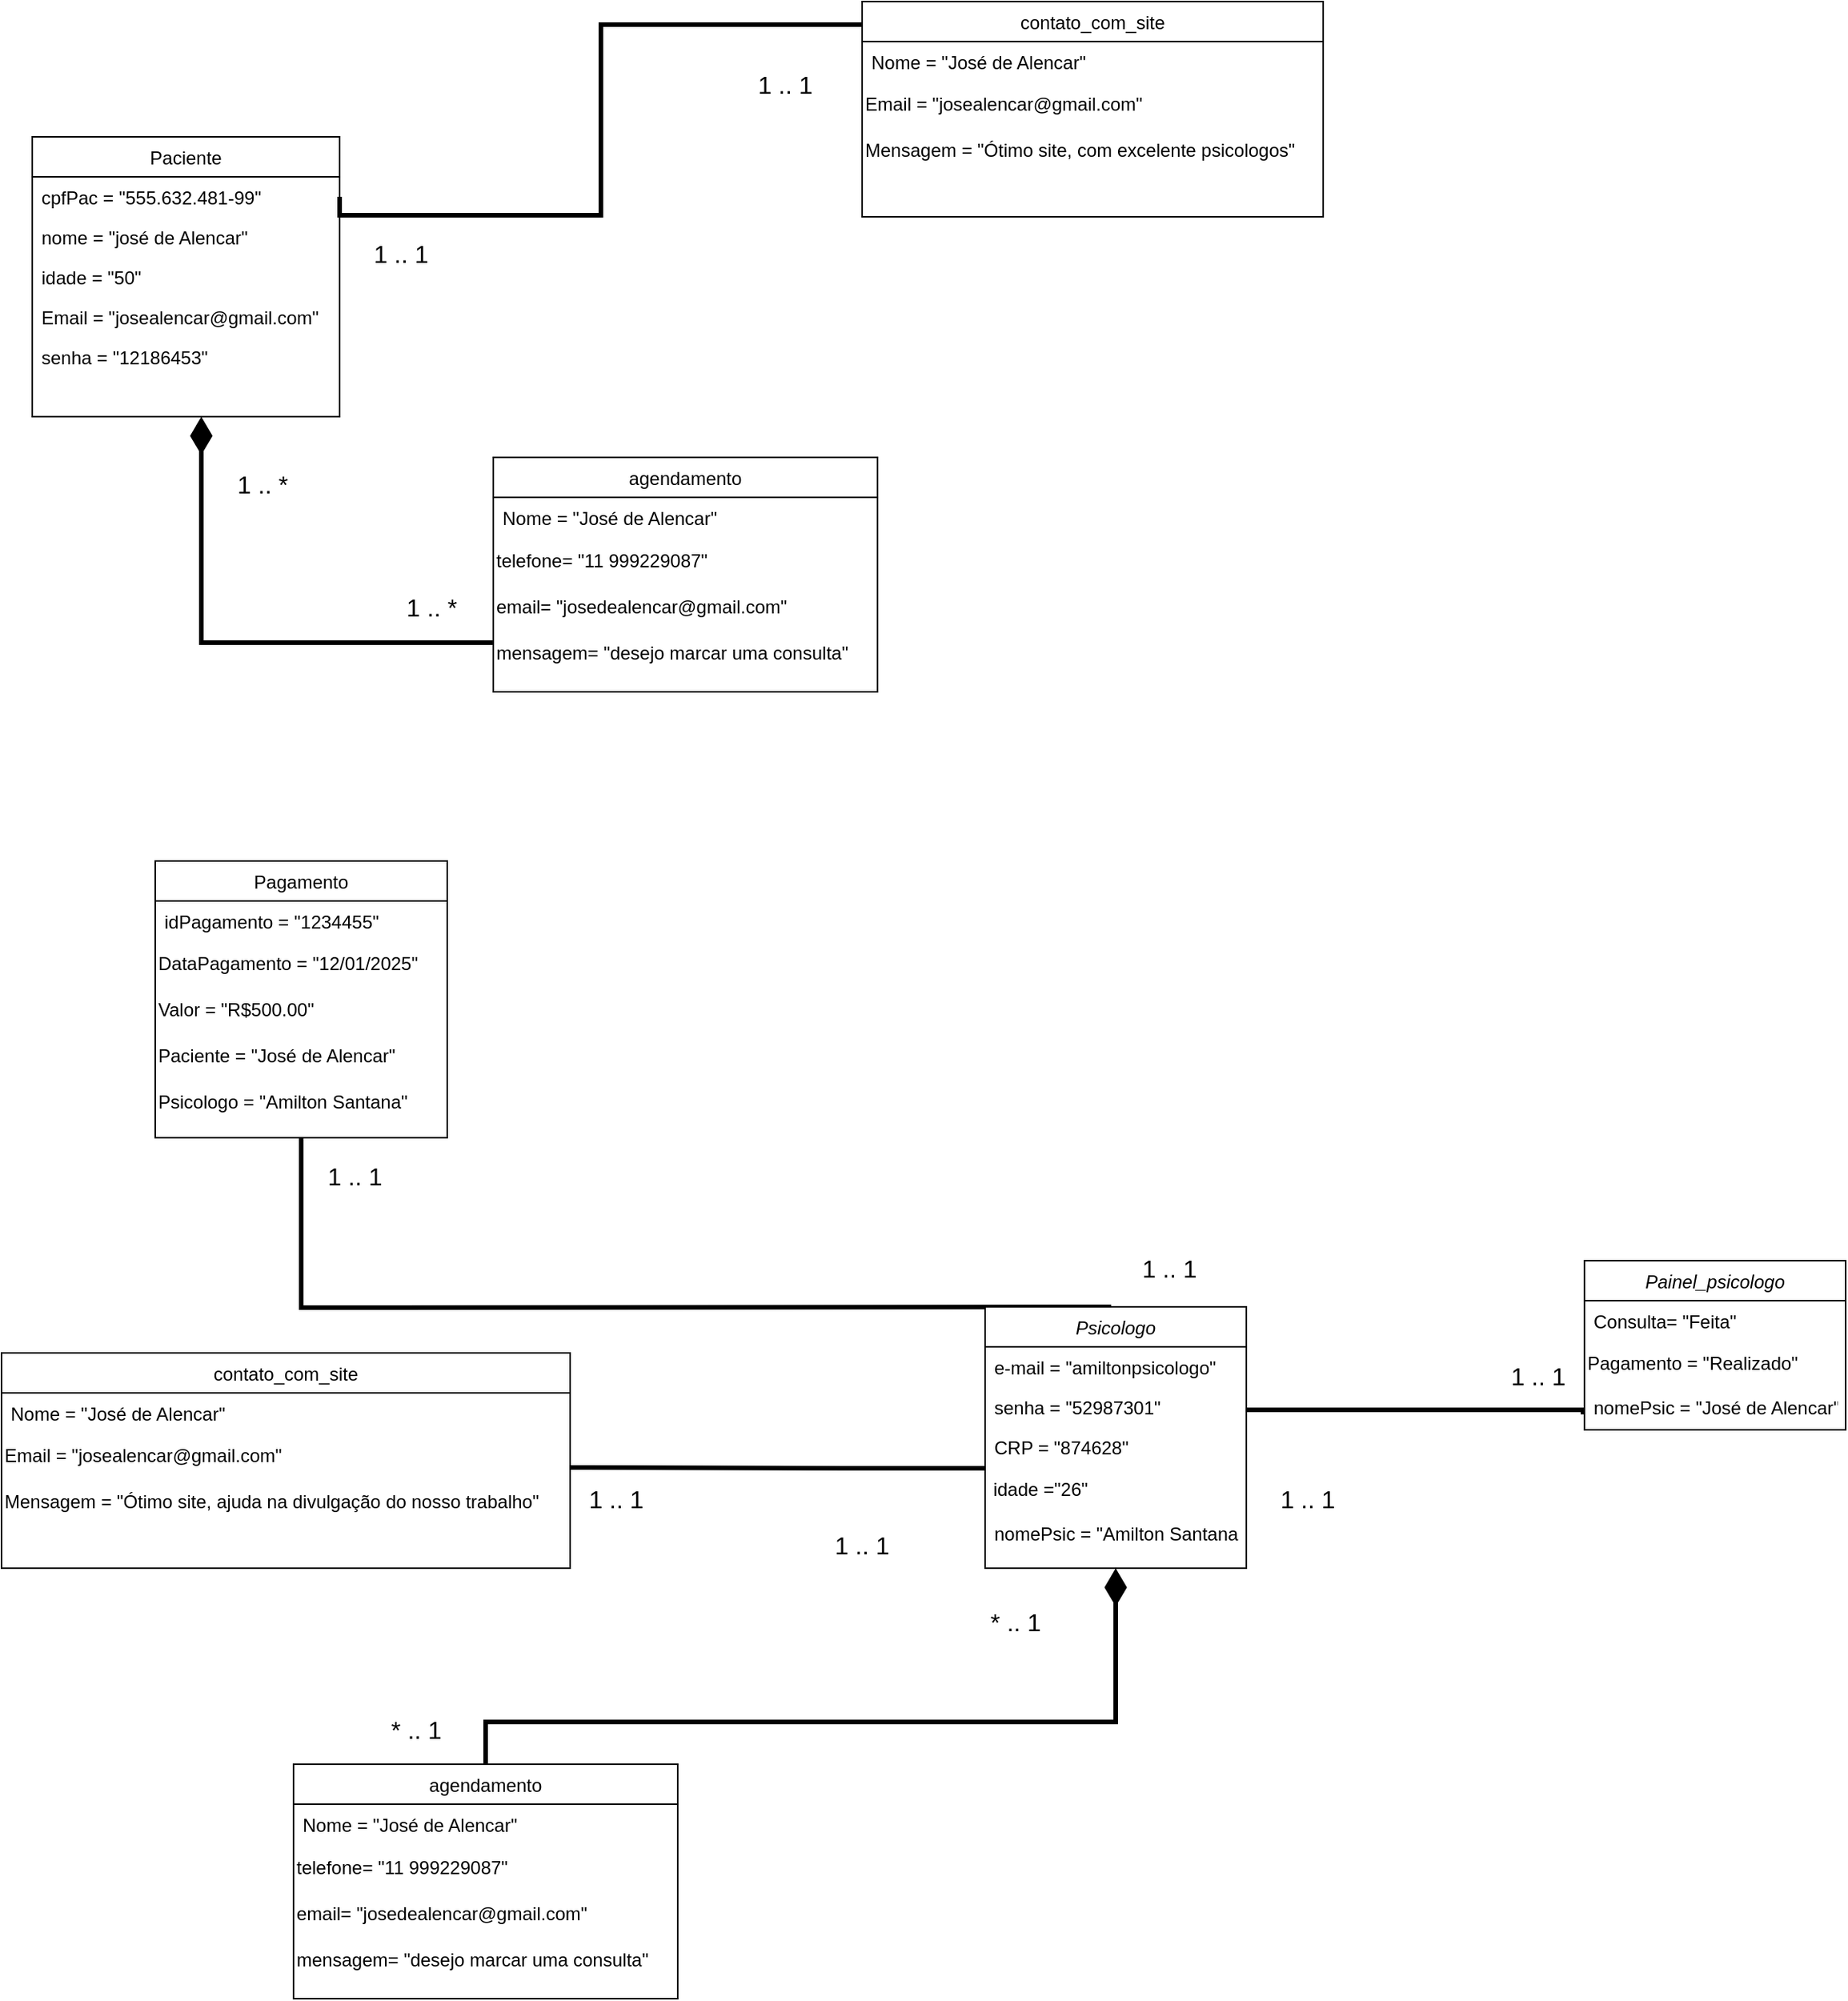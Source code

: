 <mxfile version="24.4.9" type="github">
  <diagram id="C5RBs43oDa-KdzZeNtuy" name="Page-1">
    <mxGraphModel dx="3027" dy="2349" grid="1" gridSize="10" guides="1" tooltips="1" connect="1" arrows="1" fold="1" page="1" pageScale="1" pageWidth="827" pageHeight="1169" math="0" shadow="0">
      <root>
        <mxCell id="WIyWlLk6GJQsqaUBKTNV-0" />
        <mxCell id="WIyWlLk6GJQsqaUBKTNV-1" parent="WIyWlLk6GJQsqaUBKTNV-0" />
        <mxCell id="sao1SYYCnSTZvyZAOk9Y-1" style="edgeStyle=orthogonalEdgeStyle;rounded=0;orthogonalLoop=1;jettySize=auto;html=1;entryX=0.5;entryY=1;entryDx=0;entryDy=0;endArrow=none;endFill=0;strokeWidth=3;" parent="WIyWlLk6GJQsqaUBKTNV-1" target="QvGPnKHI2OlzJQcAXHP5-4" edge="1">
          <mxGeometry relative="1" as="geometry">
            <mxPoint x="402.077" y="820" as="sourcePoint" />
          </mxGeometry>
        </mxCell>
        <mxCell id="950R4n9kMMYiP3tE7jDK-133" style="edgeStyle=orthogonalEdgeStyle;rounded=0;orthogonalLoop=1;jettySize=auto;html=1;strokeWidth=3;endArrow=none;endFill=0;startArrow=diamondThin;startFill=1;startSize=16;" parent="WIyWlLk6GJQsqaUBKTNV-1" source="zkfFHV4jXpPFQw0GAbJ--0" edge="1">
          <mxGeometry relative="1" as="geometry">
            <Array as="points">
              <mxPoint x="405" y="1090" />
              <mxPoint x="-5" y="1090" />
            </Array>
            <mxPoint x="-5" y="1117.5" as="targetPoint" />
          </mxGeometry>
        </mxCell>
        <mxCell id="950R4n9kMMYiP3tE7jDK-135" style="edgeStyle=orthogonalEdgeStyle;rounded=0;orthogonalLoop=1;jettySize=auto;html=1;entryX=1;entryY=0.75;entryDx=0;entryDy=0;endArrow=none;endFill=0;strokeWidth=3;startSize=16;" parent="WIyWlLk6GJQsqaUBKTNV-1" source="zkfFHV4jXpPFQw0GAbJ--0" target="950R4n9kMMYiP3tE7jDK-130" edge="1">
          <mxGeometry relative="1" as="geometry">
            <Array as="points">
              <mxPoint x="230" y="925" />
              <mxPoint x="230" y="925" />
            </Array>
          </mxGeometry>
        </mxCell>
        <mxCell id="zkfFHV4jXpPFQw0GAbJ--0" value="Psicologo" style="swimlane;fontStyle=2;align=center;verticalAlign=top;childLayout=stackLayout;horizontal=1;startSize=26;horizontalStack=0;resizeParent=1;resizeLast=0;collapsible=1;marginBottom=0;rounded=0;shadow=0;strokeWidth=1;" parent="WIyWlLk6GJQsqaUBKTNV-1" vertex="1">
          <mxGeometry x="320" y="820" width="170" height="170" as="geometry">
            <mxRectangle x="230" y="140" width="160" height="26" as="alternateBounds" />
          </mxGeometry>
        </mxCell>
        <mxCell id="zkfFHV4jXpPFQw0GAbJ--2" value="e-mail = &quot;amiltonpsicologo&quot;&#xa;" style="text;align=left;verticalAlign=top;spacingLeft=4;spacingRight=4;overflow=hidden;rotatable=0;points=[[0,0.5],[1,0.5]];portConstraint=eastwest;rounded=0;shadow=0;html=0;" parent="zkfFHV4jXpPFQw0GAbJ--0" vertex="1">
          <mxGeometry y="26" width="170" height="26" as="geometry" />
        </mxCell>
        <mxCell id="zkfFHV4jXpPFQw0GAbJ--3" value="senha = &quot;52987301&quot;" style="text;align=left;verticalAlign=top;spacingLeft=4;spacingRight=4;overflow=hidden;rotatable=0;points=[[0,0.5],[1,0.5]];portConstraint=eastwest;rounded=0;shadow=0;html=0;" parent="zkfFHV4jXpPFQw0GAbJ--0" vertex="1">
          <mxGeometry y="52" width="170" height="26" as="geometry" />
        </mxCell>
        <mxCell id="zkfFHV4jXpPFQw0GAbJ--5" value="CRP = &quot;874628&quot;" style="text;align=left;verticalAlign=top;spacingLeft=4;spacingRight=4;overflow=hidden;rotatable=0;points=[[0,0.5],[1,0.5]];portConstraint=eastwest;" parent="zkfFHV4jXpPFQw0GAbJ--0" vertex="1">
          <mxGeometry y="78" width="170" height="26" as="geometry" />
        </mxCell>
        <mxCell id="8egWWHLPjSnP0qdHddwJ-0" value="&amp;nbsp;idade =&quot;26&quot;" style="text;html=1;align=left;verticalAlign=middle;resizable=0;points=[];autosize=1;strokeColor=none;fillColor=none;" parent="zkfFHV4jXpPFQw0GAbJ--0" vertex="1">
          <mxGeometry y="104" width="170" height="30" as="geometry" />
        </mxCell>
        <mxCell id="zkfFHV4jXpPFQw0GAbJ--1" value="nomePsic = &quot;Amilton Santana&quot;" style="text;align=left;verticalAlign=top;spacingLeft=4;spacingRight=4;overflow=hidden;rotatable=0;points=[[0,0.5],[1,0.5]];portConstraint=eastwest;" parent="zkfFHV4jXpPFQw0GAbJ--0" vertex="1">
          <mxGeometry y="134" width="170" height="26" as="geometry" />
        </mxCell>
        <mxCell id="zkfFHV4jXpPFQw0GAbJ--17" value="Paciente" style="swimlane;fontStyle=0;align=center;verticalAlign=top;childLayout=stackLayout;horizontal=1;startSize=26;horizontalStack=0;resizeParent=1;resizeLast=0;collapsible=1;marginBottom=0;rounded=0;shadow=0;strokeWidth=1;" parent="WIyWlLk6GJQsqaUBKTNV-1" vertex="1">
          <mxGeometry x="-300" y="59" width="200" height="182" as="geometry">
            <mxRectangle x="550" y="140" width="160" height="26" as="alternateBounds" />
          </mxGeometry>
        </mxCell>
        <mxCell id="zkfFHV4jXpPFQw0GAbJ--18" value="cpfPac = &quot;555.632.481-99&quot;" style="text;align=left;verticalAlign=top;spacingLeft=4;spacingRight=4;overflow=hidden;rotatable=0;points=[[0,0.5],[1,0.5]];portConstraint=eastwest;" parent="zkfFHV4jXpPFQw0GAbJ--17" vertex="1">
          <mxGeometry y="26" width="200" height="26" as="geometry" />
        </mxCell>
        <mxCell id="zkfFHV4jXpPFQw0GAbJ--20" value="nome = &quot;josé de Alencar&quot;" style="text;align=left;verticalAlign=top;spacingLeft=4;spacingRight=4;overflow=hidden;rotatable=0;points=[[0,0.5],[1,0.5]];portConstraint=eastwest;rounded=0;shadow=0;html=0;" parent="zkfFHV4jXpPFQw0GAbJ--17" vertex="1">
          <mxGeometry y="52" width="200" height="26" as="geometry" />
        </mxCell>
        <mxCell id="zkfFHV4jXpPFQw0GAbJ--21" value="idade = &quot;50&quot;" style="text;align=left;verticalAlign=top;spacingLeft=4;spacingRight=4;overflow=hidden;rotatable=0;points=[[0,0.5],[1,0.5]];portConstraint=eastwest;rounded=0;shadow=0;html=0;" parent="zkfFHV4jXpPFQw0GAbJ--17" vertex="1">
          <mxGeometry y="78" width="200" height="26" as="geometry" />
        </mxCell>
        <mxCell id="zkfFHV4jXpPFQw0GAbJ--22" value="Email = &quot;josealencar@gmail.com&quot;" style="text;align=left;verticalAlign=top;spacingLeft=4;spacingRight=4;overflow=hidden;rotatable=0;points=[[0,0.5],[1,0.5]];portConstraint=eastwest;rounded=0;shadow=0;html=0;" parent="zkfFHV4jXpPFQw0GAbJ--17" vertex="1">
          <mxGeometry y="104" width="200" height="26" as="geometry" />
        </mxCell>
        <mxCell id="zkfFHV4jXpPFQw0GAbJ--24" value="senha = &quot;12186453&quot;" style="text;align=left;verticalAlign=top;spacingLeft=4;spacingRight=4;overflow=hidden;rotatable=0;points=[[0,0.5],[1,0.5]];portConstraint=eastwest;" parent="zkfFHV4jXpPFQw0GAbJ--17" vertex="1">
          <mxGeometry y="130" width="200" height="26" as="geometry" />
        </mxCell>
        <mxCell id="QvGPnKHI2OlzJQcAXHP5-4" value="Pagamento" style="swimlane;fontStyle=0;align=center;verticalAlign=top;childLayout=stackLayout;horizontal=1;startSize=26;horizontalStack=0;resizeParent=1;resizeLast=0;collapsible=1;marginBottom=0;rounded=0;shadow=0;strokeWidth=1;" parent="WIyWlLk6GJQsqaUBKTNV-1" vertex="1">
          <mxGeometry x="-220" y="530" width="190" height="180" as="geometry">
            <mxRectangle x="340" y="380" width="170" height="26" as="alternateBounds" />
          </mxGeometry>
        </mxCell>
        <mxCell id="QvGPnKHI2OlzJQcAXHP5-5" value="idPagamento = &quot;1234455&quot;" style="text;align=left;verticalAlign=top;spacingLeft=4;spacingRight=4;overflow=hidden;rotatable=0;points=[[0,0.5],[1,0.5]];portConstraint=eastwest;" parent="QvGPnKHI2OlzJQcAXHP5-4" vertex="1">
          <mxGeometry y="26" width="190" height="26" as="geometry" />
        </mxCell>
        <mxCell id="n3AGkGt4mHbZdtDVJLRi-11" value="DataPagamento = &quot;12/01/2025&quot;" style="text;html=1;align=left;verticalAlign=middle;resizable=0;points=[];autosize=1;strokeColor=none;fillColor=none;" parent="QvGPnKHI2OlzJQcAXHP5-4" vertex="1">
          <mxGeometry y="52" width="190" height="30" as="geometry" />
        </mxCell>
        <mxCell id="n3AGkGt4mHbZdtDVJLRi-10" value="Valor = &quot;R$500.00&quot;" style="text;html=1;align=left;verticalAlign=middle;resizable=0;points=[];autosize=1;strokeColor=none;fillColor=none;" parent="QvGPnKHI2OlzJQcAXHP5-4" vertex="1">
          <mxGeometry y="82" width="190" height="30" as="geometry" />
        </mxCell>
        <mxCell id="n3AGkGt4mHbZdtDVJLRi-12" value="Paciente = &quot;José de Alencar&quot;" style="text;html=1;align=left;verticalAlign=middle;resizable=0;points=[];autosize=1;strokeColor=none;fillColor=none;" parent="QvGPnKHI2OlzJQcAXHP5-4" vertex="1">
          <mxGeometry y="112" width="190" height="30" as="geometry" />
        </mxCell>
        <mxCell id="n3AGkGt4mHbZdtDVJLRi-13" value="Psicologo = &quot;Amilton Santana&quot;" style="text;html=1;align=left;verticalAlign=middle;resizable=0;points=[];autosize=1;strokeColor=none;fillColor=none;" parent="QvGPnKHI2OlzJQcAXHP5-4" vertex="1">
          <mxGeometry y="142" width="190" height="30" as="geometry" />
        </mxCell>
        <mxCell id="QvGPnKHI2OlzJQcAXHP5-7" value="agendamento" style="swimlane;fontStyle=0;align=center;verticalAlign=top;childLayout=stackLayout;horizontal=1;startSize=26;horizontalStack=0;resizeParent=1;resizeLast=0;collapsible=1;marginBottom=0;rounded=0;shadow=0;strokeWidth=1;" parent="WIyWlLk6GJQsqaUBKTNV-1" vertex="1">
          <mxGeometry y="267.5" width="250" height="152.5" as="geometry">
            <mxRectangle x="340" y="380" width="170" height="26" as="alternateBounds" />
          </mxGeometry>
        </mxCell>
        <mxCell id="QvGPnKHI2OlzJQcAXHP5-8" value="Nome = &quot;José de Alencar&quot;&#xa;&#xa;&#xa;&#xa;&#xa;&#xa;&#xa;&#xa;&#xa;&#xa;&#xa;" style="text;align=left;verticalAlign=top;spacingLeft=4;spacingRight=4;overflow=hidden;rotatable=0;points=[[0,0.5],[1,0.5]];portConstraint=eastwest;" parent="QvGPnKHI2OlzJQcAXHP5-7" vertex="1">
          <mxGeometry y="26" width="250" height="26" as="geometry" />
        </mxCell>
        <mxCell id="n3AGkGt4mHbZdtDVJLRi-15" value="telefone= &quot;11 999229087&quot;" style="text;html=1;align=left;verticalAlign=middle;resizable=0;points=[];autosize=1;strokeColor=none;fillColor=none;" parent="QvGPnKHI2OlzJQcAXHP5-7" vertex="1">
          <mxGeometry y="52" width="250" height="30" as="geometry" />
        </mxCell>
        <mxCell id="n3AGkGt4mHbZdtDVJLRi-16" value="email= &quot;josedealencar@gmail.com&quot;" style="text;html=1;align=left;verticalAlign=middle;resizable=0;points=[];autosize=1;strokeColor=none;fillColor=none;" parent="QvGPnKHI2OlzJQcAXHP5-7" vertex="1">
          <mxGeometry y="82" width="250" height="30" as="geometry" />
        </mxCell>
        <mxCell id="n3AGkGt4mHbZdtDVJLRi-17" value="mensagem= &quot;desejo marcar uma consulta&quot;" style="text;html=1;align=left;verticalAlign=middle;resizable=0;points=[];autosize=1;strokeColor=none;fillColor=none;" parent="QvGPnKHI2OlzJQcAXHP5-7" vertex="1">
          <mxGeometry y="112" width="250" height="30" as="geometry" />
        </mxCell>
        <mxCell id="n3AGkGt4mHbZdtDVJLRi-33" value="contato_com_site" style="swimlane;fontStyle=0;align=center;verticalAlign=top;childLayout=stackLayout;horizontal=1;startSize=26;horizontalStack=0;resizeParent=1;resizeLast=0;collapsible=1;marginBottom=0;rounded=0;shadow=0;strokeWidth=1;" parent="WIyWlLk6GJQsqaUBKTNV-1" vertex="1">
          <mxGeometry x="240" y="-29" width="300" height="140" as="geometry">
            <mxRectangle x="340" y="380" width="170" height="26" as="alternateBounds" />
          </mxGeometry>
        </mxCell>
        <mxCell id="n3AGkGt4mHbZdtDVJLRi-34" value="Nome = &quot;José de Alencar&quot;" style="text;align=left;verticalAlign=top;spacingLeft=4;spacingRight=4;overflow=hidden;rotatable=0;points=[[0,0.5],[1,0.5]];portConstraint=eastwest;" parent="n3AGkGt4mHbZdtDVJLRi-33" vertex="1">
          <mxGeometry y="26" width="300" height="26" as="geometry" />
        </mxCell>
        <mxCell id="n3AGkGt4mHbZdtDVJLRi-35" value="Email&amp;nbsp;= &quot;josealencar@gmail.com&quot;" style="text;html=1;align=left;verticalAlign=middle;whiteSpace=wrap;rounded=0;" parent="n3AGkGt4mHbZdtDVJLRi-33" vertex="1">
          <mxGeometry y="52" width="300" height="30" as="geometry" />
        </mxCell>
        <mxCell id="n3AGkGt4mHbZdtDVJLRi-36" value="Mensagem = &quot;Ótimo site, com excelente psicologos&quot;" style="text;html=1;align=left;verticalAlign=middle;resizable=0;points=[];autosize=1;strokeColor=none;fillColor=none;" parent="n3AGkGt4mHbZdtDVJLRi-33" vertex="1">
          <mxGeometry y="82" width="300" height="30" as="geometry" />
        </mxCell>
        <mxCell id="pq3FlgAk9hNm56zek5nH-3" style="edgeStyle=orthogonalEdgeStyle;rounded=0;orthogonalLoop=1;jettySize=auto;html=1;endArrow=none;endFill=0;strokeWidth=3;startArrow=diamondThin;startFill=1;startSize=16;" parent="WIyWlLk6GJQsqaUBKTNV-1" source="zkfFHV4jXpPFQw0GAbJ--17" target="QvGPnKHI2OlzJQcAXHP5-7" edge="1">
          <mxGeometry relative="1" as="geometry">
            <Array as="points">
              <mxPoint x="-190" y="388" />
            </Array>
          </mxGeometry>
        </mxCell>
        <mxCell id="pq3FlgAk9hNm56zek5nH-11" style="edgeStyle=orthogonalEdgeStyle;rounded=0;orthogonalLoop=1;jettySize=auto;html=1;entryX=0;entryY=0.114;entryDx=0;entryDy=0;entryPerimeter=0;endArrow=none;endFill=0;strokeWidth=3;exitX=1;exitY=0.5;exitDx=0;exitDy=0;" parent="WIyWlLk6GJQsqaUBKTNV-1" source="zkfFHV4jXpPFQw0GAbJ--18" target="n3AGkGt4mHbZdtDVJLRi-33" edge="1">
          <mxGeometry relative="1" as="geometry">
            <mxPoint x="-90" y="40" as="sourcePoint" />
            <Array as="points">
              <mxPoint x="-100" y="110" />
              <mxPoint x="70" y="110" />
              <mxPoint x="70" y="-14" />
            </Array>
          </mxGeometry>
        </mxCell>
        <mxCell id="950R4n9kMMYiP3tE7jDK-1" value="&lt;font style=&quot;font-size: 16px;&quot;&gt;1 .. 1&lt;/font&gt;" style="text;html=1;align=center;verticalAlign=middle;whiteSpace=wrap;rounded=0;strokeWidth=6;" parent="WIyWlLk6GJQsqaUBKTNV-1" vertex="1">
          <mxGeometry x="410" y="780" width="60" height="30" as="geometry" />
        </mxCell>
        <mxCell id="950R4n9kMMYiP3tE7jDK-10" value="&lt;font style=&quot;font-size: 16px;&quot;&gt;1 .. 1&lt;/font&gt;" style="text;html=1;align=center;verticalAlign=middle;whiteSpace=wrap;rounded=0;strokeWidth=6;" parent="WIyWlLk6GJQsqaUBKTNV-1" vertex="1">
          <mxGeometry x="-90" y="110" width="60" height="50" as="geometry" />
        </mxCell>
        <mxCell id="950R4n9kMMYiP3tE7jDK-11" value="&lt;font style=&quot;font-size: 16px;&quot;&gt;1 .. 1&lt;/font&gt;" style="text;html=1;align=center;verticalAlign=middle;whiteSpace=wrap;rounded=0;strokeWidth=6;" parent="WIyWlLk6GJQsqaUBKTNV-1" vertex="1">
          <mxGeometry x="160" width="60" height="50" as="geometry" />
        </mxCell>
        <mxCell id="950R4n9kMMYiP3tE7jDK-12" value="&lt;font style=&quot;font-size: 16px;&quot;&gt;1 .. *&lt;/font&gt;" style="text;html=1;align=center;verticalAlign=middle;whiteSpace=wrap;rounded=0;strokeWidth=6;" parent="WIyWlLk6GJQsqaUBKTNV-1" vertex="1">
          <mxGeometry x="-180" y="260" width="60" height="50" as="geometry" />
        </mxCell>
        <mxCell id="950R4n9kMMYiP3tE7jDK-13" value="&lt;font style=&quot;font-size: 16px;&quot;&gt;1 .. *&lt;/font&gt;" style="text;html=1;align=center;verticalAlign=middle;whiteSpace=wrap;rounded=0;strokeWidth=6;" parent="WIyWlLk6GJQsqaUBKTNV-1" vertex="1">
          <mxGeometry x="-70" y="340" width="60" height="50" as="geometry" />
        </mxCell>
        <mxCell id="950R4n9kMMYiP3tE7jDK-15" value="&lt;font style=&quot;font-size: 16px;&quot;&gt;1 .. 1&lt;/font&gt;" style="text;html=1;align=center;verticalAlign=middle;whiteSpace=wrap;rounded=0;strokeWidth=6;" parent="WIyWlLk6GJQsqaUBKTNV-1" vertex="1">
          <mxGeometry x="-120" y="720" width="60" height="30" as="geometry" />
        </mxCell>
        <mxCell id="950R4n9kMMYiP3tE7jDK-114" value="&lt;font style=&quot;font-size: 16px;&quot;&gt;* .. 1&lt;/font&gt;" style="text;html=1;align=center;verticalAlign=middle;whiteSpace=wrap;rounded=0;strokeWidth=6;" parent="WIyWlLk6GJQsqaUBKTNV-1" vertex="1">
          <mxGeometry x="-80" y="1080" width="60" height="30" as="geometry" />
        </mxCell>
        <mxCell id="950R4n9kMMYiP3tE7jDK-115" value="&lt;font style=&quot;font-size: 16px;&quot;&gt;* .. 1&lt;/font&gt;" style="text;html=1;align=center;verticalAlign=middle;whiteSpace=wrap;rounded=0;strokeWidth=6;" parent="WIyWlLk6GJQsqaUBKTNV-1" vertex="1">
          <mxGeometry x="320" y="1010" width="40" height="30" as="geometry" />
        </mxCell>
        <mxCell id="950R4n9kMMYiP3tE7jDK-125" value="&lt;font style=&quot;font-size: 16px;&quot;&gt;1 .. 1&lt;/font&gt;" style="text;html=1;align=center;verticalAlign=middle;whiteSpace=wrap;rounded=0;strokeWidth=6;" parent="WIyWlLk6GJQsqaUBKTNV-1" vertex="1">
          <mxGeometry x="210" y="950" width="60" height="50" as="geometry" />
        </mxCell>
        <mxCell id="950R4n9kMMYiP3tE7jDK-127" value="&lt;font style=&quot;font-size: 16px;&quot;&gt;1 .. 1&lt;/font&gt;" style="text;html=1;align=center;verticalAlign=middle;whiteSpace=wrap;rounded=0;strokeWidth=6;" parent="WIyWlLk6GJQsqaUBKTNV-1" vertex="1">
          <mxGeometry x="50" y="920" width="60" height="50" as="geometry" />
        </mxCell>
        <mxCell id="950R4n9kMMYiP3tE7jDK-128" value="contato_com_site" style="swimlane;fontStyle=0;align=center;verticalAlign=top;childLayout=stackLayout;horizontal=1;startSize=26;horizontalStack=0;resizeParent=1;resizeLast=0;collapsible=1;marginBottom=0;rounded=0;shadow=0;strokeWidth=1;" parent="WIyWlLk6GJQsqaUBKTNV-1" vertex="1">
          <mxGeometry x="-320" y="850" width="370" height="140" as="geometry">
            <mxRectangle x="340" y="380" width="170" height="26" as="alternateBounds" />
          </mxGeometry>
        </mxCell>
        <mxCell id="950R4n9kMMYiP3tE7jDK-129" value="Nome = &quot;José de Alencar&quot;" style="text;align=left;verticalAlign=top;spacingLeft=4;spacingRight=4;overflow=hidden;rotatable=0;points=[[0,0.5],[1,0.5]];portConstraint=eastwest;" parent="950R4n9kMMYiP3tE7jDK-128" vertex="1">
          <mxGeometry y="26" width="370" height="26" as="geometry" />
        </mxCell>
        <mxCell id="950R4n9kMMYiP3tE7jDK-130" value="Email&amp;nbsp;= &quot;josealencar@gmail.com&quot;" style="text;html=1;align=left;verticalAlign=middle;whiteSpace=wrap;rounded=0;" parent="950R4n9kMMYiP3tE7jDK-128" vertex="1">
          <mxGeometry y="52" width="370" height="30" as="geometry" />
        </mxCell>
        <mxCell id="950R4n9kMMYiP3tE7jDK-131" value="Mensagem = &quot;Ótimo site, ajuda na divulgação do nosso trabalho&quot;" style="text;html=1;align=left;verticalAlign=middle;resizable=0;points=[];autosize=1;strokeColor=none;fillColor=none;" parent="950R4n9kMMYiP3tE7jDK-128" vertex="1">
          <mxGeometry y="82" width="370" height="30" as="geometry" />
        </mxCell>
        <mxCell id="gnfi_5LoaYJmGnV6JSDh-0" value="agendamento" style="swimlane;fontStyle=0;align=center;verticalAlign=top;childLayout=stackLayout;horizontal=1;startSize=26;horizontalStack=0;resizeParent=1;resizeLast=0;collapsible=1;marginBottom=0;rounded=0;shadow=0;strokeWidth=1;" parent="WIyWlLk6GJQsqaUBKTNV-1" vertex="1">
          <mxGeometry x="-130" y="1117.5" width="250" height="152.5" as="geometry">
            <mxRectangle x="340" y="380" width="170" height="26" as="alternateBounds" />
          </mxGeometry>
        </mxCell>
        <mxCell id="gnfi_5LoaYJmGnV6JSDh-1" value="Nome = &quot;José de Alencar&quot;&#xa;&#xa;&#xa;&#xa;&#xa;&#xa;&#xa;&#xa;&#xa;&#xa;&#xa;" style="text;align=left;verticalAlign=top;spacingLeft=4;spacingRight=4;overflow=hidden;rotatable=0;points=[[0,0.5],[1,0.5]];portConstraint=eastwest;" parent="gnfi_5LoaYJmGnV6JSDh-0" vertex="1">
          <mxGeometry y="26" width="250" height="26" as="geometry" />
        </mxCell>
        <mxCell id="gnfi_5LoaYJmGnV6JSDh-2" value="telefone= &quot;11 999229087&quot;" style="text;html=1;align=left;verticalAlign=middle;resizable=0;points=[];autosize=1;strokeColor=none;fillColor=none;" parent="gnfi_5LoaYJmGnV6JSDh-0" vertex="1">
          <mxGeometry y="52" width="250" height="30" as="geometry" />
        </mxCell>
        <mxCell id="gnfi_5LoaYJmGnV6JSDh-3" value="email= &quot;josedealencar@gmail.com&quot;" style="text;html=1;align=left;verticalAlign=middle;resizable=0;points=[];autosize=1;strokeColor=none;fillColor=none;" parent="gnfi_5LoaYJmGnV6JSDh-0" vertex="1">
          <mxGeometry y="82" width="250" height="30" as="geometry" />
        </mxCell>
        <mxCell id="gnfi_5LoaYJmGnV6JSDh-4" value="mensagem= &quot;desejo marcar uma consulta&quot;" style="text;html=1;align=left;verticalAlign=middle;resizable=0;points=[];autosize=1;strokeColor=none;fillColor=none;" parent="gnfi_5LoaYJmGnV6JSDh-0" vertex="1">
          <mxGeometry y="112" width="250" height="30" as="geometry" />
        </mxCell>
        <mxCell id="kxeg5EFDUdXb59Oxzlhq-0" value="Painel_psicologo" style="swimlane;fontStyle=2;align=center;verticalAlign=top;childLayout=stackLayout;horizontal=1;startSize=26;horizontalStack=0;resizeParent=1;resizeLast=0;collapsible=1;marginBottom=0;rounded=0;shadow=0;strokeWidth=1;" vertex="1" parent="WIyWlLk6GJQsqaUBKTNV-1">
          <mxGeometry x="710" y="790" width="170" height="110" as="geometry">
            <mxRectangle x="230" y="140" width="160" height="26" as="alternateBounds" />
          </mxGeometry>
        </mxCell>
        <mxCell id="kxeg5EFDUdXb59Oxzlhq-3" value="Consulta= &quot;Feita&quot;" style="text;align=left;verticalAlign=top;spacingLeft=4;spacingRight=4;overflow=hidden;rotatable=0;points=[[0,0.5],[1,0.5]];portConstraint=eastwest;" vertex="1" parent="kxeg5EFDUdXb59Oxzlhq-0">
          <mxGeometry y="26" width="170" height="26" as="geometry" />
        </mxCell>
        <mxCell id="kxeg5EFDUdXb59Oxzlhq-4" value="Pagamento = &quot;Realizado&quot;" style="text;html=1;align=left;verticalAlign=middle;resizable=0;points=[];autosize=1;strokeColor=none;fillColor=none;" vertex="1" parent="kxeg5EFDUdXb59Oxzlhq-0">
          <mxGeometry y="52" width="170" height="30" as="geometry" />
        </mxCell>
        <mxCell id="kxeg5EFDUdXb59Oxzlhq-5" value="nomePsic = &quot;José de Alencar&quot;" style="text;align=left;verticalAlign=top;spacingLeft=4;spacingRight=4;overflow=hidden;rotatable=0;points=[[0,0.5],[1,0.5]];portConstraint=eastwest;" vertex="1" parent="kxeg5EFDUdXb59Oxzlhq-0">
          <mxGeometry y="82" width="170" height="26" as="geometry" />
        </mxCell>
        <mxCell id="kxeg5EFDUdXb59Oxzlhq-6" value="&lt;font style=&quot;font-size: 16px;&quot;&gt;1 .. 1&lt;/font&gt;" style="text;html=1;align=center;verticalAlign=middle;whiteSpace=wrap;rounded=0;strokeWidth=6;" vertex="1" parent="WIyWlLk6GJQsqaUBKTNV-1">
          <mxGeometry x="500" y="920" width="60" height="50" as="geometry" />
        </mxCell>
        <mxCell id="kxeg5EFDUdXb59Oxzlhq-9" style="edgeStyle=orthogonalEdgeStyle;rounded=0;orthogonalLoop=1;jettySize=auto;html=1;endArrow=none;endFill=0;strokeWidth=3;" edge="1" parent="WIyWlLk6GJQsqaUBKTNV-1" source="zkfFHV4jXpPFQw0GAbJ--3">
          <mxGeometry relative="1" as="geometry">
            <mxPoint x="709" y="890" as="targetPoint" />
            <Array as="points">
              <mxPoint x="709" y="887" />
            </Array>
          </mxGeometry>
        </mxCell>
        <mxCell id="kxeg5EFDUdXb59Oxzlhq-10" value="&lt;font style=&quot;font-size: 16px;&quot;&gt;1 .. 1&lt;/font&gt;" style="text;html=1;align=center;verticalAlign=middle;whiteSpace=wrap;rounded=0;strokeWidth=6;" vertex="1" parent="WIyWlLk6GJQsqaUBKTNV-1">
          <mxGeometry x="650" y="840" width="60" height="50" as="geometry" />
        </mxCell>
      </root>
    </mxGraphModel>
  </diagram>
</mxfile>
